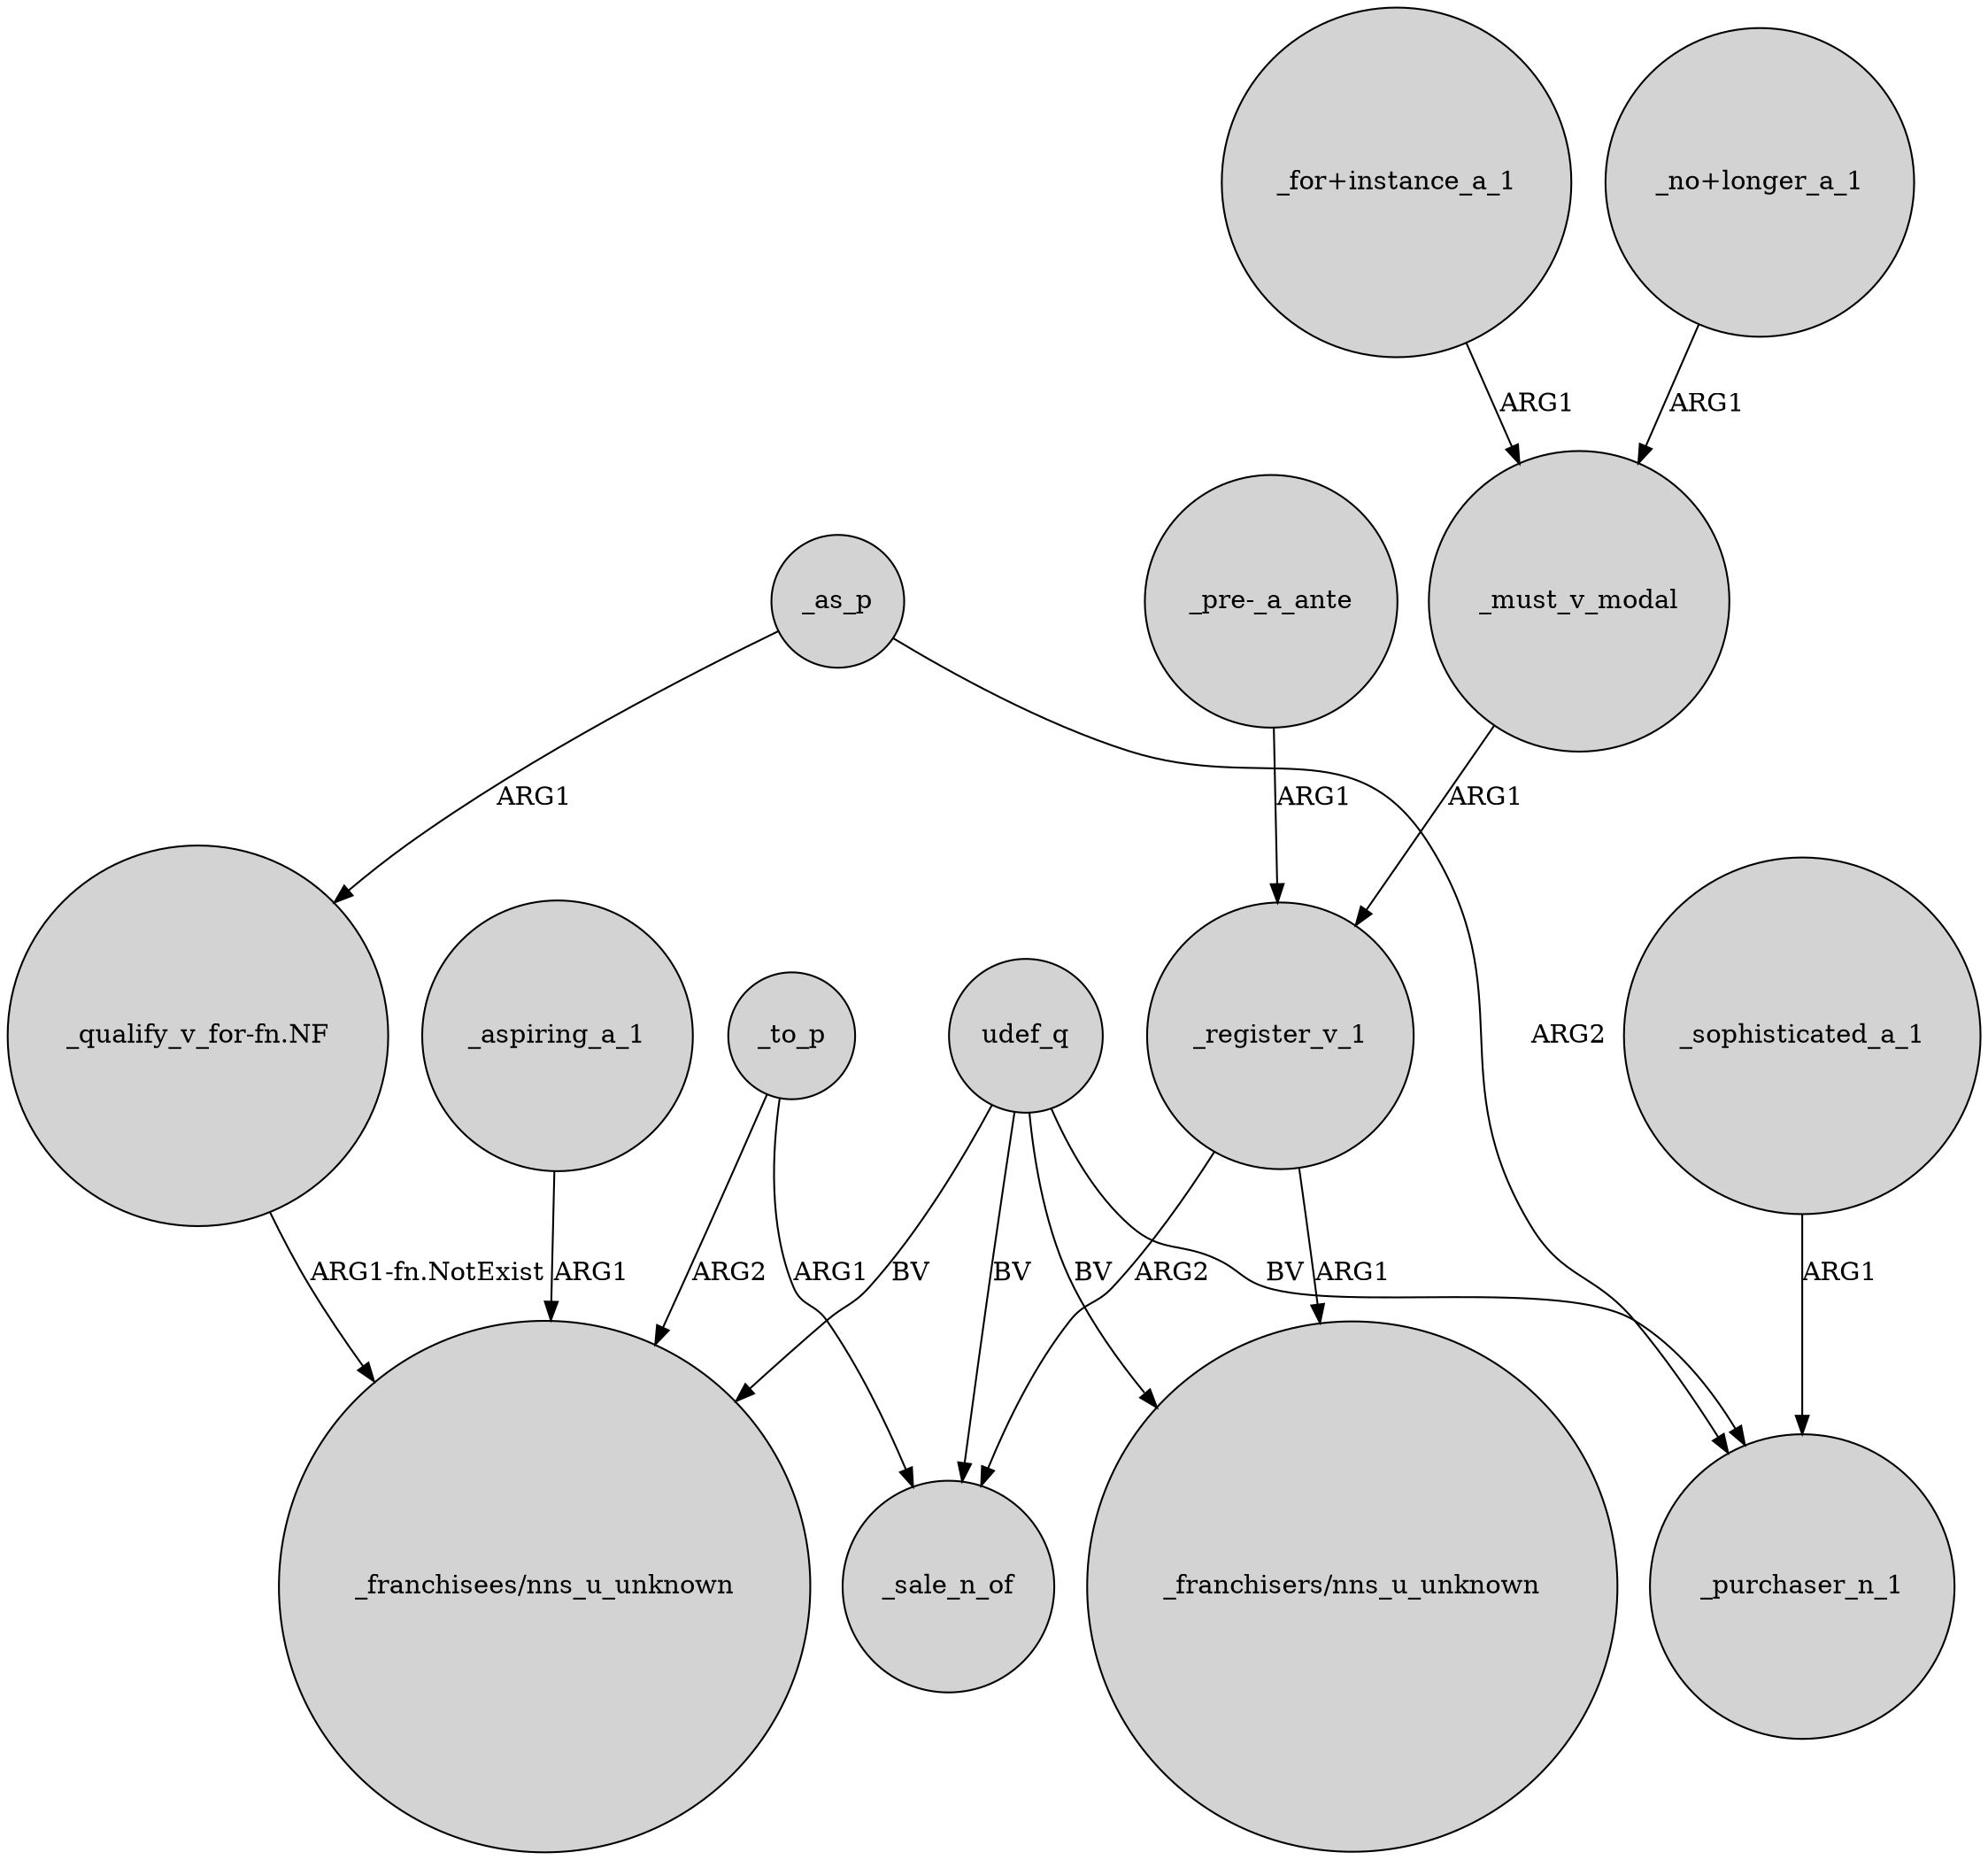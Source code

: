 digraph {
	node [shape=circle style=filled]
	"_for+instance_a_1" -> _must_v_modal [label=ARG1]
	_register_v_1 -> _sale_n_of [label=ARG2]
	_register_v_1 -> "_franchisers/nns_u_unknown" [label=ARG1]
	_must_v_modal -> _register_v_1 [label=ARG1]
	_aspiring_a_1 -> "_franchisees/nns_u_unknown" [label=ARG1]
	_to_p -> _sale_n_of [label=ARG1]
	"_no+longer_a_1" -> _must_v_modal [label=ARG1]
	_as_p -> "_qualify_v_for-fn.NF" [label=ARG1]
	_to_p -> "_franchisees/nns_u_unknown" [label=ARG2]
	"_pre-_a_ante" -> _register_v_1 [label=ARG1]
	udef_q -> "_franchisers/nns_u_unknown" [label=BV]
	_as_p -> _purchaser_n_1 [label=ARG2]
	udef_q -> _purchaser_n_1 [label=BV]
	_sophisticated_a_1 -> _purchaser_n_1 [label=ARG1]
	udef_q -> _sale_n_of [label=BV]
	udef_q -> "_franchisees/nns_u_unknown" [label=BV]
	"_qualify_v_for-fn.NF" -> "_franchisees/nns_u_unknown" [label="ARG1-fn.NotExist"]
}
